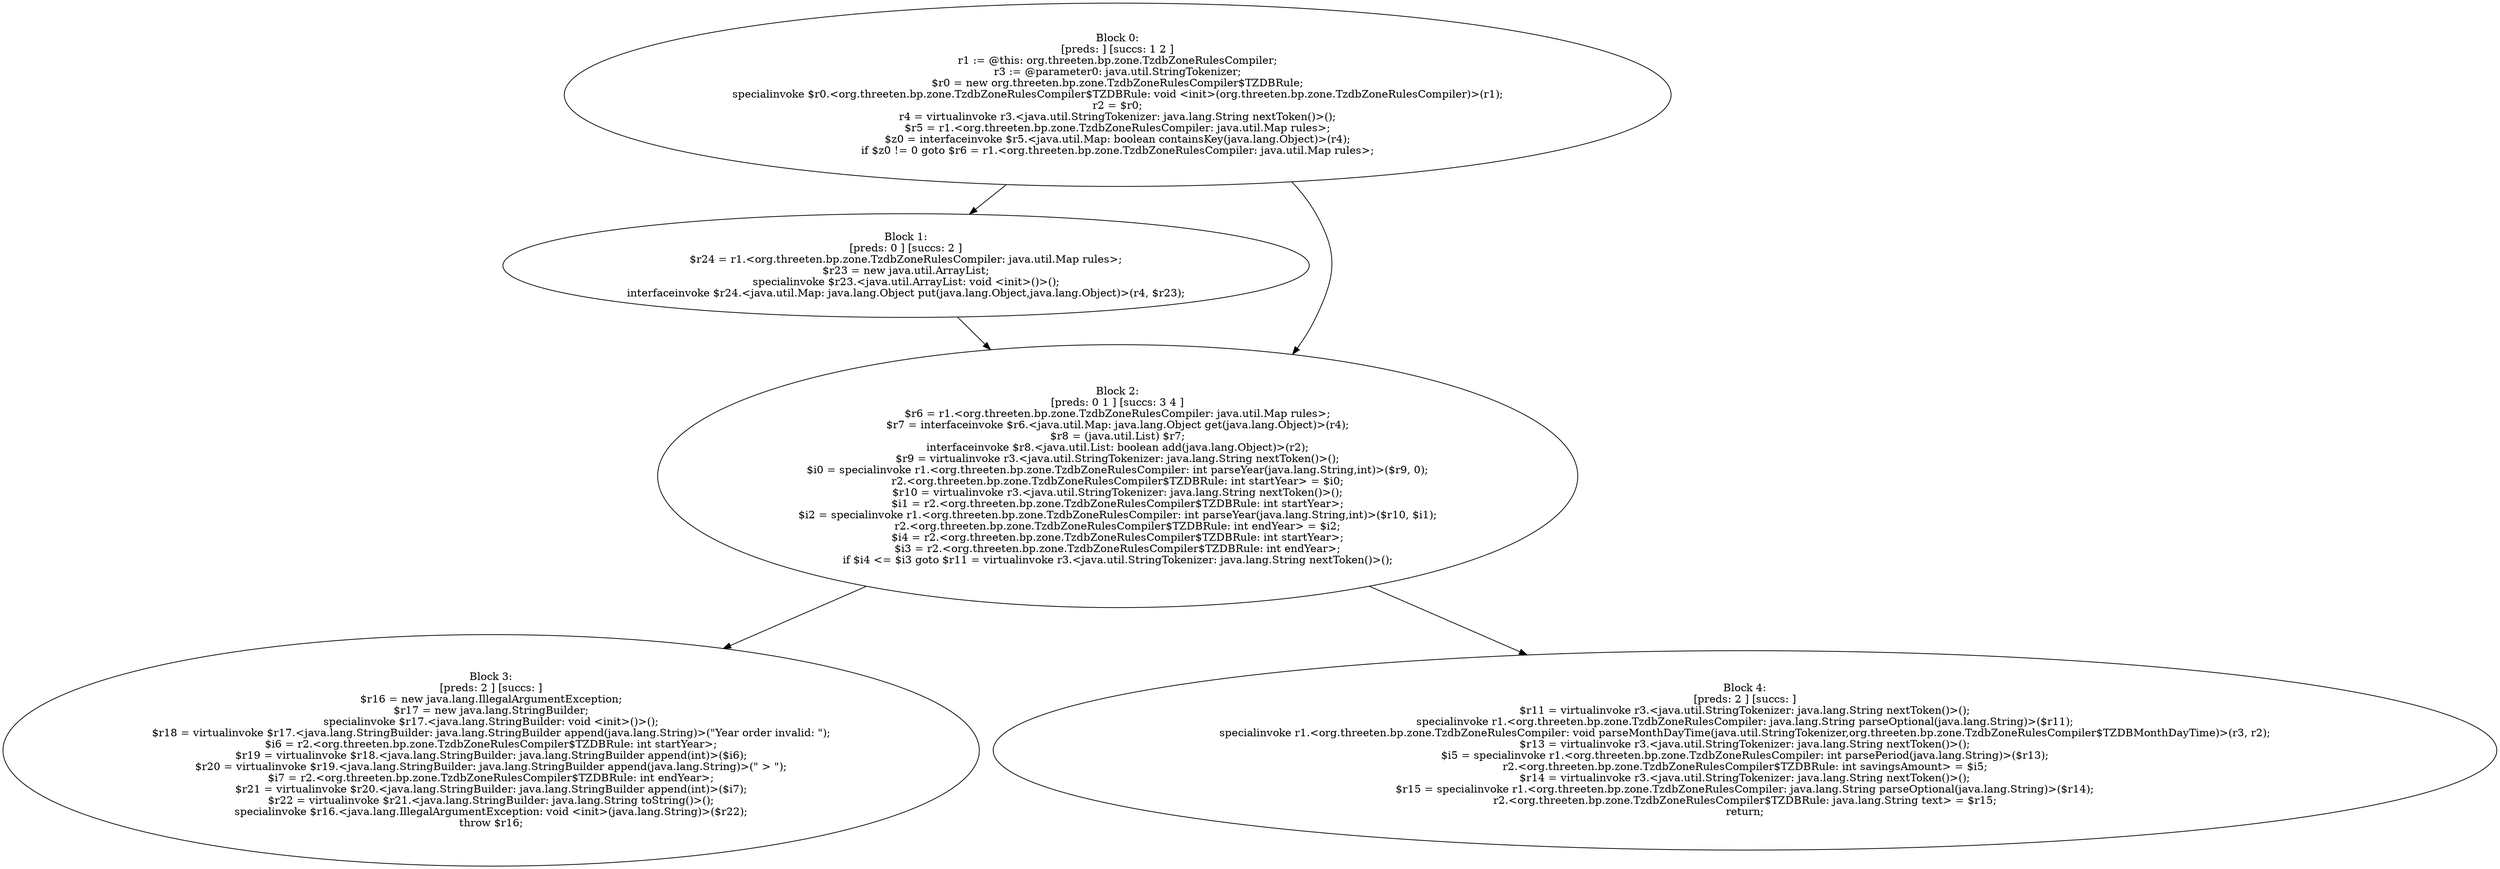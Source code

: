 digraph "unitGraph" {
    "Block 0:
[preds: ] [succs: 1 2 ]
r1 := @this: org.threeten.bp.zone.TzdbZoneRulesCompiler;
r3 := @parameter0: java.util.StringTokenizer;
$r0 = new org.threeten.bp.zone.TzdbZoneRulesCompiler$TZDBRule;
specialinvoke $r0.<org.threeten.bp.zone.TzdbZoneRulesCompiler$TZDBRule: void <init>(org.threeten.bp.zone.TzdbZoneRulesCompiler)>(r1);
r2 = $r0;
r4 = virtualinvoke r3.<java.util.StringTokenizer: java.lang.String nextToken()>();
$r5 = r1.<org.threeten.bp.zone.TzdbZoneRulesCompiler: java.util.Map rules>;
$z0 = interfaceinvoke $r5.<java.util.Map: boolean containsKey(java.lang.Object)>(r4);
if $z0 != 0 goto $r6 = r1.<org.threeten.bp.zone.TzdbZoneRulesCompiler: java.util.Map rules>;
"
    "Block 1:
[preds: 0 ] [succs: 2 ]
$r24 = r1.<org.threeten.bp.zone.TzdbZoneRulesCompiler: java.util.Map rules>;
$r23 = new java.util.ArrayList;
specialinvoke $r23.<java.util.ArrayList: void <init>()>();
interfaceinvoke $r24.<java.util.Map: java.lang.Object put(java.lang.Object,java.lang.Object)>(r4, $r23);
"
    "Block 2:
[preds: 0 1 ] [succs: 3 4 ]
$r6 = r1.<org.threeten.bp.zone.TzdbZoneRulesCompiler: java.util.Map rules>;
$r7 = interfaceinvoke $r6.<java.util.Map: java.lang.Object get(java.lang.Object)>(r4);
$r8 = (java.util.List) $r7;
interfaceinvoke $r8.<java.util.List: boolean add(java.lang.Object)>(r2);
$r9 = virtualinvoke r3.<java.util.StringTokenizer: java.lang.String nextToken()>();
$i0 = specialinvoke r1.<org.threeten.bp.zone.TzdbZoneRulesCompiler: int parseYear(java.lang.String,int)>($r9, 0);
r2.<org.threeten.bp.zone.TzdbZoneRulesCompiler$TZDBRule: int startYear> = $i0;
$r10 = virtualinvoke r3.<java.util.StringTokenizer: java.lang.String nextToken()>();
$i1 = r2.<org.threeten.bp.zone.TzdbZoneRulesCompiler$TZDBRule: int startYear>;
$i2 = specialinvoke r1.<org.threeten.bp.zone.TzdbZoneRulesCompiler: int parseYear(java.lang.String,int)>($r10, $i1);
r2.<org.threeten.bp.zone.TzdbZoneRulesCompiler$TZDBRule: int endYear> = $i2;
$i4 = r2.<org.threeten.bp.zone.TzdbZoneRulesCompiler$TZDBRule: int startYear>;
$i3 = r2.<org.threeten.bp.zone.TzdbZoneRulesCompiler$TZDBRule: int endYear>;
if $i4 <= $i3 goto $r11 = virtualinvoke r3.<java.util.StringTokenizer: java.lang.String nextToken()>();
"
    "Block 3:
[preds: 2 ] [succs: ]
$r16 = new java.lang.IllegalArgumentException;
$r17 = new java.lang.StringBuilder;
specialinvoke $r17.<java.lang.StringBuilder: void <init>()>();
$r18 = virtualinvoke $r17.<java.lang.StringBuilder: java.lang.StringBuilder append(java.lang.String)>(\"Year order invalid: \");
$i6 = r2.<org.threeten.bp.zone.TzdbZoneRulesCompiler$TZDBRule: int startYear>;
$r19 = virtualinvoke $r18.<java.lang.StringBuilder: java.lang.StringBuilder append(int)>($i6);
$r20 = virtualinvoke $r19.<java.lang.StringBuilder: java.lang.StringBuilder append(java.lang.String)>(\" > \");
$i7 = r2.<org.threeten.bp.zone.TzdbZoneRulesCompiler$TZDBRule: int endYear>;
$r21 = virtualinvoke $r20.<java.lang.StringBuilder: java.lang.StringBuilder append(int)>($i7);
$r22 = virtualinvoke $r21.<java.lang.StringBuilder: java.lang.String toString()>();
specialinvoke $r16.<java.lang.IllegalArgumentException: void <init>(java.lang.String)>($r22);
throw $r16;
"
    "Block 4:
[preds: 2 ] [succs: ]
$r11 = virtualinvoke r3.<java.util.StringTokenizer: java.lang.String nextToken()>();
specialinvoke r1.<org.threeten.bp.zone.TzdbZoneRulesCompiler: java.lang.String parseOptional(java.lang.String)>($r11);
specialinvoke r1.<org.threeten.bp.zone.TzdbZoneRulesCompiler: void parseMonthDayTime(java.util.StringTokenizer,org.threeten.bp.zone.TzdbZoneRulesCompiler$TZDBMonthDayTime)>(r3, r2);
$r13 = virtualinvoke r3.<java.util.StringTokenizer: java.lang.String nextToken()>();
$i5 = specialinvoke r1.<org.threeten.bp.zone.TzdbZoneRulesCompiler: int parsePeriod(java.lang.String)>($r13);
r2.<org.threeten.bp.zone.TzdbZoneRulesCompiler$TZDBRule: int savingsAmount> = $i5;
$r14 = virtualinvoke r3.<java.util.StringTokenizer: java.lang.String nextToken()>();
$r15 = specialinvoke r1.<org.threeten.bp.zone.TzdbZoneRulesCompiler: java.lang.String parseOptional(java.lang.String)>($r14);
r2.<org.threeten.bp.zone.TzdbZoneRulesCompiler$TZDBRule: java.lang.String text> = $r15;
return;
"
    "Block 0:
[preds: ] [succs: 1 2 ]
r1 := @this: org.threeten.bp.zone.TzdbZoneRulesCompiler;
r3 := @parameter0: java.util.StringTokenizer;
$r0 = new org.threeten.bp.zone.TzdbZoneRulesCompiler$TZDBRule;
specialinvoke $r0.<org.threeten.bp.zone.TzdbZoneRulesCompiler$TZDBRule: void <init>(org.threeten.bp.zone.TzdbZoneRulesCompiler)>(r1);
r2 = $r0;
r4 = virtualinvoke r3.<java.util.StringTokenizer: java.lang.String nextToken()>();
$r5 = r1.<org.threeten.bp.zone.TzdbZoneRulesCompiler: java.util.Map rules>;
$z0 = interfaceinvoke $r5.<java.util.Map: boolean containsKey(java.lang.Object)>(r4);
if $z0 != 0 goto $r6 = r1.<org.threeten.bp.zone.TzdbZoneRulesCompiler: java.util.Map rules>;
"->"Block 1:
[preds: 0 ] [succs: 2 ]
$r24 = r1.<org.threeten.bp.zone.TzdbZoneRulesCompiler: java.util.Map rules>;
$r23 = new java.util.ArrayList;
specialinvoke $r23.<java.util.ArrayList: void <init>()>();
interfaceinvoke $r24.<java.util.Map: java.lang.Object put(java.lang.Object,java.lang.Object)>(r4, $r23);
";
    "Block 0:
[preds: ] [succs: 1 2 ]
r1 := @this: org.threeten.bp.zone.TzdbZoneRulesCompiler;
r3 := @parameter0: java.util.StringTokenizer;
$r0 = new org.threeten.bp.zone.TzdbZoneRulesCompiler$TZDBRule;
specialinvoke $r0.<org.threeten.bp.zone.TzdbZoneRulesCompiler$TZDBRule: void <init>(org.threeten.bp.zone.TzdbZoneRulesCompiler)>(r1);
r2 = $r0;
r4 = virtualinvoke r3.<java.util.StringTokenizer: java.lang.String nextToken()>();
$r5 = r1.<org.threeten.bp.zone.TzdbZoneRulesCompiler: java.util.Map rules>;
$z0 = interfaceinvoke $r5.<java.util.Map: boolean containsKey(java.lang.Object)>(r4);
if $z0 != 0 goto $r6 = r1.<org.threeten.bp.zone.TzdbZoneRulesCompiler: java.util.Map rules>;
"->"Block 2:
[preds: 0 1 ] [succs: 3 4 ]
$r6 = r1.<org.threeten.bp.zone.TzdbZoneRulesCompiler: java.util.Map rules>;
$r7 = interfaceinvoke $r6.<java.util.Map: java.lang.Object get(java.lang.Object)>(r4);
$r8 = (java.util.List) $r7;
interfaceinvoke $r8.<java.util.List: boolean add(java.lang.Object)>(r2);
$r9 = virtualinvoke r3.<java.util.StringTokenizer: java.lang.String nextToken()>();
$i0 = specialinvoke r1.<org.threeten.bp.zone.TzdbZoneRulesCompiler: int parseYear(java.lang.String,int)>($r9, 0);
r2.<org.threeten.bp.zone.TzdbZoneRulesCompiler$TZDBRule: int startYear> = $i0;
$r10 = virtualinvoke r3.<java.util.StringTokenizer: java.lang.String nextToken()>();
$i1 = r2.<org.threeten.bp.zone.TzdbZoneRulesCompiler$TZDBRule: int startYear>;
$i2 = specialinvoke r1.<org.threeten.bp.zone.TzdbZoneRulesCompiler: int parseYear(java.lang.String,int)>($r10, $i1);
r2.<org.threeten.bp.zone.TzdbZoneRulesCompiler$TZDBRule: int endYear> = $i2;
$i4 = r2.<org.threeten.bp.zone.TzdbZoneRulesCompiler$TZDBRule: int startYear>;
$i3 = r2.<org.threeten.bp.zone.TzdbZoneRulesCompiler$TZDBRule: int endYear>;
if $i4 <= $i3 goto $r11 = virtualinvoke r3.<java.util.StringTokenizer: java.lang.String nextToken()>();
";
    "Block 1:
[preds: 0 ] [succs: 2 ]
$r24 = r1.<org.threeten.bp.zone.TzdbZoneRulesCompiler: java.util.Map rules>;
$r23 = new java.util.ArrayList;
specialinvoke $r23.<java.util.ArrayList: void <init>()>();
interfaceinvoke $r24.<java.util.Map: java.lang.Object put(java.lang.Object,java.lang.Object)>(r4, $r23);
"->"Block 2:
[preds: 0 1 ] [succs: 3 4 ]
$r6 = r1.<org.threeten.bp.zone.TzdbZoneRulesCompiler: java.util.Map rules>;
$r7 = interfaceinvoke $r6.<java.util.Map: java.lang.Object get(java.lang.Object)>(r4);
$r8 = (java.util.List) $r7;
interfaceinvoke $r8.<java.util.List: boolean add(java.lang.Object)>(r2);
$r9 = virtualinvoke r3.<java.util.StringTokenizer: java.lang.String nextToken()>();
$i0 = specialinvoke r1.<org.threeten.bp.zone.TzdbZoneRulesCompiler: int parseYear(java.lang.String,int)>($r9, 0);
r2.<org.threeten.bp.zone.TzdbZoneRulesCompiler$TZDBRule: int startYear> = $i0;
$r10 = virtualinvoke r3.<java.util.StringTokenizer: java.lang.String nextToken()>();
$i1 = r2.<org.threeten.bp.zone.TzdbZoneRulesCompiler$TZDBRule: int startYear>;
$i2 = specialinvoke r1.<org.threeten.bp.zone.TzdbZoneRulesCompiler: int parseYear(java.lang.String,int)>($r10, $i1);
r2.<org.threeten.bp.zone.TzdbZoneRulesCompiler$TZDBRule: int endYear> = $i2;
$i4 = r2.<org.threeten.bp.zone.TzdbZoneRulesCompiler$TZDBRule: int startYear>;
$i3 = r2.<org.threeten.bp.zone.TzdbZoneRulesCompiler$TZDBRule: int endYear>;
if $i4 <= $i3 goto $r11 = virtualinvoke r3.<java.util.StringTokenizer: java.lang.String nextToken()>();
";
    "Block 2:
[preds: 0 1 ] [succs: 3 4 ]
$r6 = r1.<org.threeten.bp.zone.TzdbZoneRulesCompiler: java.util.Map rules>;
$r7 = interfaceinvoke $r6.<java.util.Map: java.lang.Object get(java.lang.Object)>(r4);
$r8 = (java.util.List) $r7;
interfaceinvoke $r8.<java.util.List: boolean add(java.lang.Object)>(r2);
$r9 = virtualinvoke r3.<java.util.StringTokenizer: java.lang.String nextToken()>();
$i0 = specialinvoke r1.<org.threeten.bp.zone.TzdbZoneRulesCompiler: int parseYear(java.lang.String,int)>($r9, 0);
r2.<org.threeten.bp.zone.TzdbZoneRulesCompiler$TZDBRule: int startYear> = $i0;
$r10 = virtualinvoke r3.<java.util.StringTokenizer: java.lang.String nextToken()>();
$i1 = r2.<org.threeten.bp.zone.TzdbZoneRulesCompiler$TZDBRule: int startYear>;
$i2 = specialinvoke r1.<org.threeten.bp.zone.TzdbZoneRulesCompiler: int parseYear(java.lang.String,int)>($r10, $i1);
r2.<org.threeten.bp.zone.TzdbZoneRulesCompiler$TZDBRule: int endYear> = $i2;
$i4 = r2.<org.threeten.bp.zone.TzdbZoneRulesCompiler$TZDBRule: int startYear>;
$i3 = r2.<org.threeten.bp.zone.TzdbZoneRulesCompiler$TZDBRule: int endYear>;
if $i4 <= $i3 goto $r11 = virtualinvoke r3.<java.util.StringTokenizer: java.lang.String nextToken()>();
"->"Block 3:
[preds: 2 ] [succs: ]
$r16 = new java.lang.IllegalArgumentException;
$r17 = new java.lang.StringBuilder;
specialinvoke $r17.<java.lang.StringBuilder: void <init>()>();
$r18 = virtualinvoke $r17.<java.lang.StringBuilder: java.lang.StringBuilder append(java.lang.String)>(\"Year order invalid: \");
$i6 = r2.<org.threeten.bp.zone.TzdbZoneRulesCompiler$TZDBRule: int startYear>;
$r19 = virtualinvoke $r18.<java.lang.StringBuilder: java.lang.StringBuilder append(int)>($i6);
$r20 = virtualinvoke $r19.<java.lang.StringBuilder: java.lang.StringBuilder append(java.lang.String)>(\" > \");
$i7 = r2.<org.threeten.bp.zone.TzdbZoneRulesCompiler$TZDBRule: int endYear>;
$r21 = virtualinvoke $r20.<java.lang.StringBuilder: java.lang.StringBuilder append(int)>($i7);
$r22 = virtualinvoke $r21.<java.lang.StringBuilder: java.lang.String toString()>();
specialinvoke $r16.<java.lang.IllegalArgumentException: void <init>(java.lang.String)>($r22);
throw $r16;
";
    "Block 2:
[preds: 0 1 ] [succs: 3 4 ]
$r6 = r1.<org.threeten.bp.zone.TzdbZoneRulesCompiler: java.util.Map rules>;
$r7 = interfaceinvoke $r6.<java.util.Map: java.lang.Object get(java.lang.Object)>(r4);
$r8 = (java.util.List) $r7;
interfaceinvoke $r8.<java.util.List: boolean add(java.lang.Object)>(r2);
$r9 = virtualinvoke r3.<java.util.StringTokenizer: java.lang.String nextToken()>();
$i0 = specialinvoke r1.<org.threeten.bp.zone.TzdbZoneRulesCompiler: int parseYear(java.lang.String,int)>($r9, 0);
r2.<org.threeten.bp.zone.TzdbZoneRulesCompiler$TZDBRule: int startYear> = $i0;
$r10 = virtualinvoke r3.<java.util.StringTokenizer: java.lang.String nextToken()>();
$i1 = r2.<org.threeten.bp.zone.TzdbZoneRulesCompiler$TZDBRule: int startYear>;
$i2 = specialinvoke r1.<org.threeten.bp.zone.TzdbZoneRulesCompiler: int parseYear(java.lang.String,int)>($r10, $i1);
r2.<org.threeten.bp.zone.TzdbZoneRulesCompiler$TZDBRule: int endYear> = $i2;
$i4 = r2.<org.threeten.bp.zone.TzdbZoneRulesCompiler$TZDBRule: int startYear>;
$i3 = r2.<org.threeten.bp.zone.TzdbZoneRulesCompiler$TZDBRule: int endYear>;
if $i4 <= $i3 goto $r11 = virtualinvoke r3.<java.util.StringTokenizer: java.lang.String nextToken()>();
"->"Block 4:
[preds: 2 ] [succs: ]
$r11 = virtualinvoke r3.<java.util.StringTokenizer: java.lang.String nextToken()>();
specialinvoke r1.<org.threeten.bp.zone.TzdbZoneRulesCompiler: java.lang.String parseOptional(java.lang.String)>($r11);
specialinvoke r1.<org.threeten.bp.zone.TzdbZoneRulesCompiler: void parseMonthDayTime(java.util.StringTokenizer,org.threeten.bp.zone.TzdbZoneRulesCompiler$TZDBMonthDayTime)>(r3, r2);
$r13 = virtualinvoke r3.<java.util.StringTokenizer: java.lang.String nextToken()>();
$i5 = specialinvoke r1.<org.threeten.bp.zone.TzdbZoneRulesCompiler: int parsePeriod(java.lang.String)>($r13);
r2.<org.threeten.bp.zone.TzdbZoneRulesCompiler$TZDBRule: int savingsAmount> = $i5;
$r14 = virtualinvoke r3.<java.util.StringTokenizer: java.lang.String nextToken()>();
$r15 = specialinvoke r1.<org.threeten.bp.zone.TzdbZoneRulesCompiler: java.lang.String parseOptional(java.lang.String)>($r14);
r2.<org.threeten.bp.zone.TzdbZoneRulesCompiler$TZDBRule: java.lang.String text> = $r15;
return;
";
}
